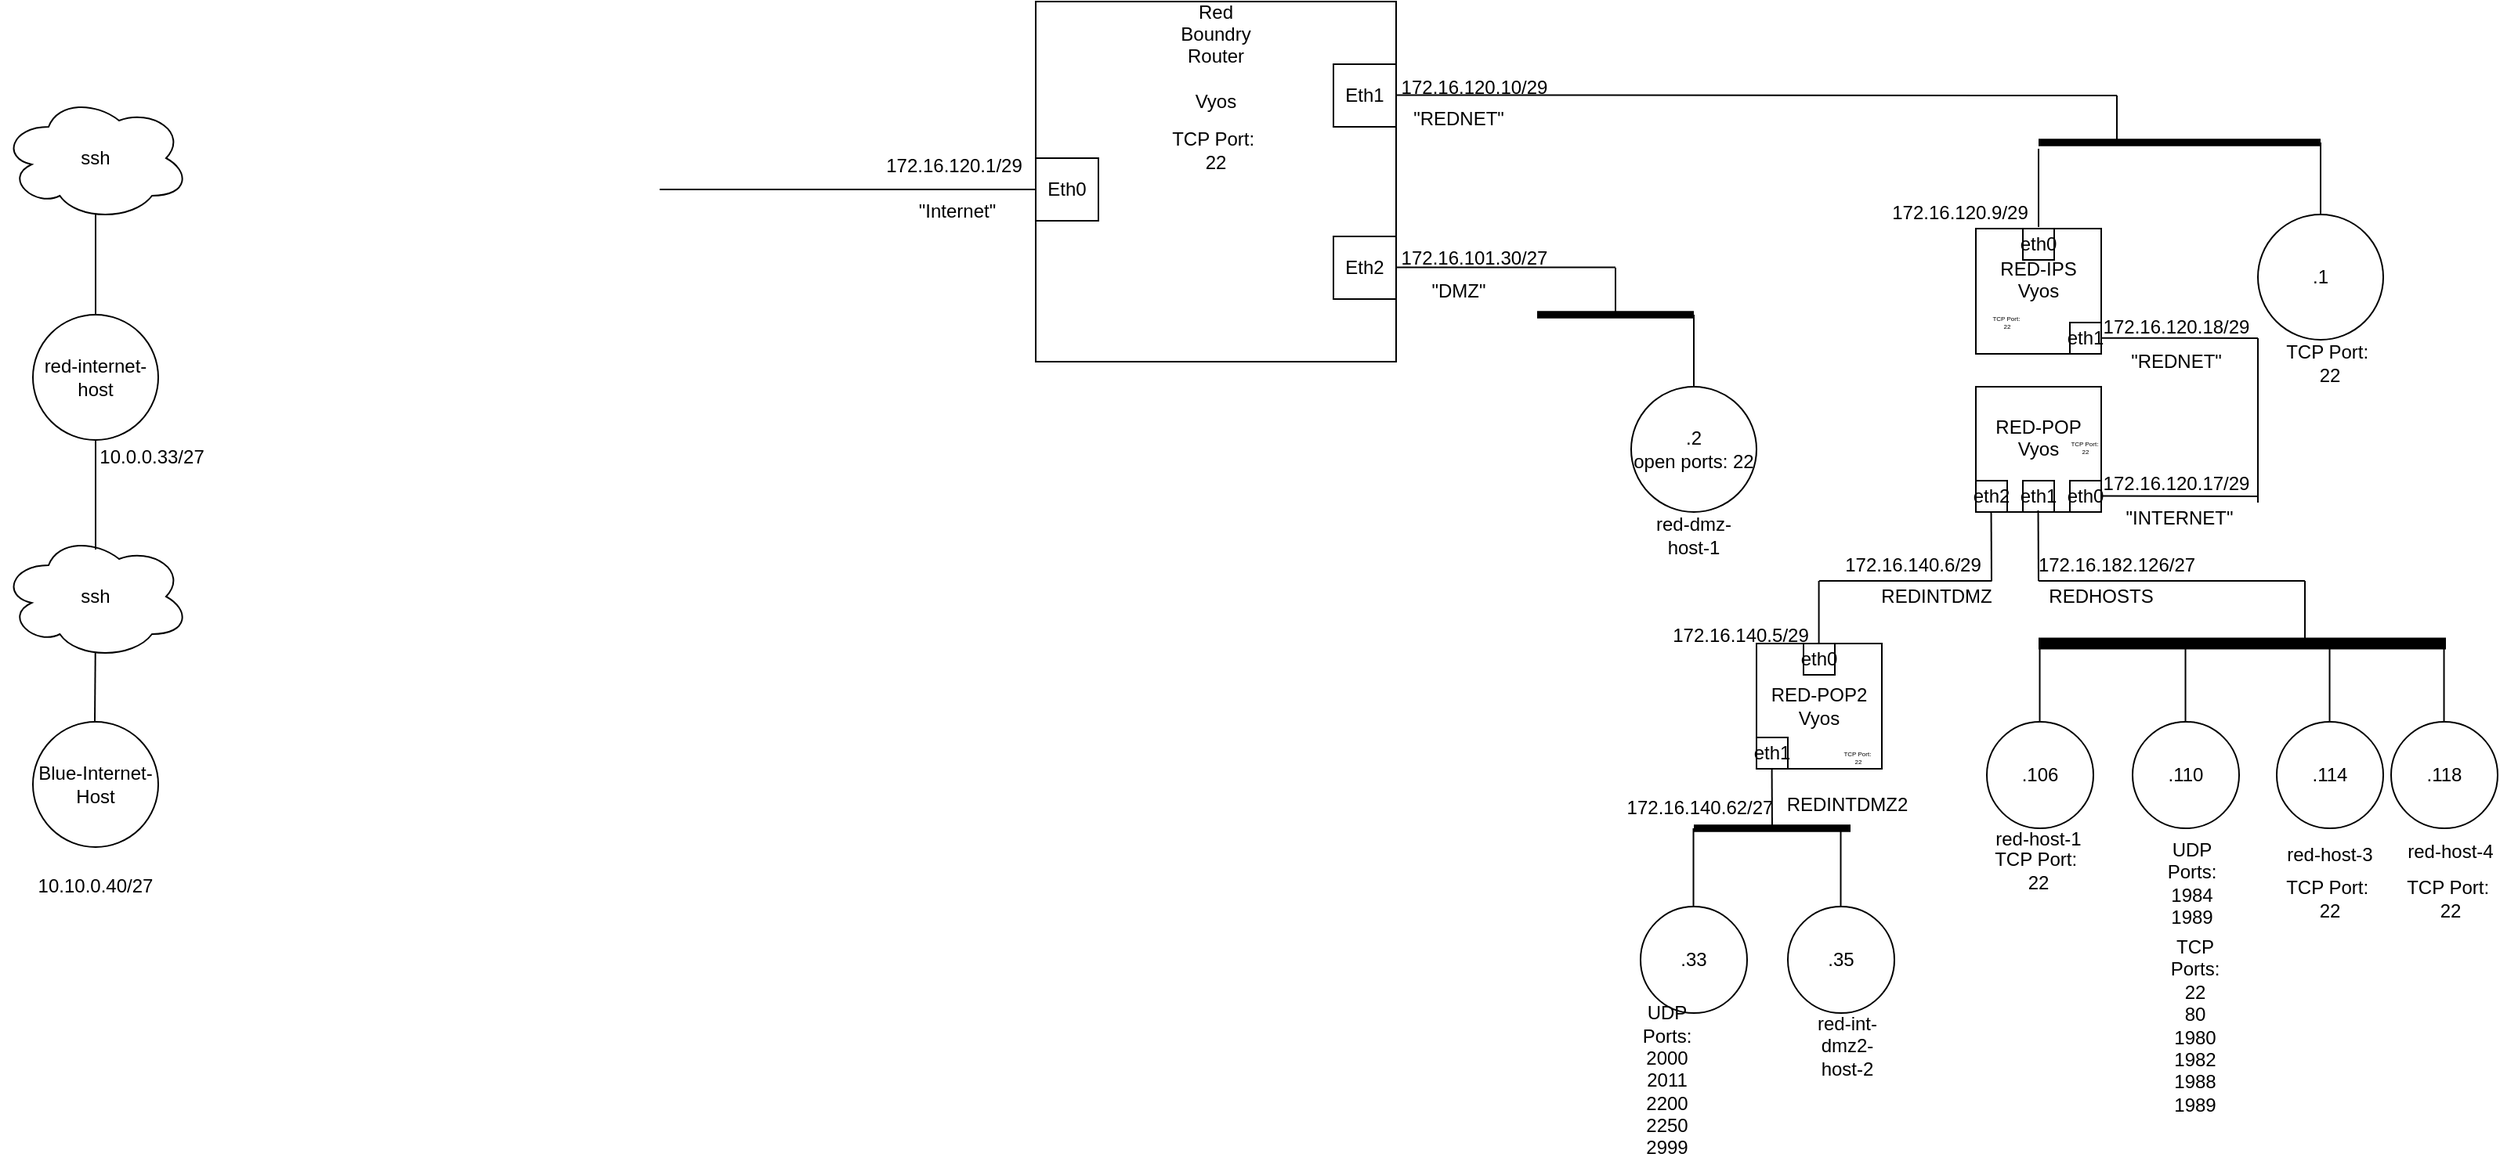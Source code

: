 <mxfile version="27.0.2">
  <diagram name="Page-1" id="n3rQ4XZsZPr-WHWTvmwM">
    <mxGraphModel dx="983" dy="609" grid="1" gridSize="10" guides="1" tooltips="1" connect="1" arrows="1" fold="1" page="1" pageScale="1" pageWidth="850" pageHeight="1100" math="0" shadow="0">
      <root>
        <mxCell id="0" />
        <mxCell id="1" parent="0" />
        <mxCell id="L5nCu_Zbsk3tijszvhnK-1" value="Blue-Internet-Host" style="ellipse;whiteSpace=wrap;html=1;aspect=fixed;" parent="1" vertex="1">
          <mxGeometry x="60" y="970" width="80" height="80" as="geometry" />
        </mxCell>
        <mxCell id="L5nCu_Zbsk3tijszvhnK-2" value="10.10.0.40/27" style="text;html=1;align=center;verticalAlign=middle;whiteSpace=wrap;rounded=0;" parent="1" vertex="1">
          <mxGeometry x="70" y="1060" width="60" height="30" as="geometry" />
        </mxCell>
        <mxCell id="L5nCu_Zbsk3tijszvhnK-3" value="" style="endArrow=none;html=1;rounded=0;" parent="1" edge="1">
          <mxGeometry width="50" height="50" relative="1" as="geometry">
            <mxPoint x="99.5" y="970" as="sourcePoint" />
            <mxPoint x="100" y="910" as="targetPoint" />
          </mxGeometry>
        </mxCell>
        <mxCell id="L5nCu_Zbsk3tijszvhnK-4" value="ssh" style="ellipse;shape=cloud;whiteSpace=wrap;html=1;" parent="1" vertex="1">
          <mxGeometry x="40" y="850" width="120" height="80" as="geometry" />
        </mxCell>
        <mxCell id="L5nCu_Zbsk3tijszvhnK-5" value="red-internet-host" style="ellipse;whiteSpace=wrap;html=1;aspect=fixed;" parent="1" vertex="1">
          <mxGeometry x="60" y="710" width="80" height="80" as="geometry" />
        </mxCell>
        <mxCell id="L5nCu_Zbsk3tijszvhnK-6" value="" style="endArrow=none;html=1;rounded=0;entryX=0.5;entryY=1;entryDx=0;entryDy=0;" parent="1" target="L5nCu_Zbsk3tijszvhnK-5" edge="1">
          <mxGeometry width="50" height="50" relative="1" as="geometry">
            <mxPoint x="100" y="860" as="sourcePoint" />
            <mxPoint x="150" y="820" as="targetPoint" />
          </mxGeometry>
        </mxCell>
        <mxCell id="L5nCu_Zbsk3tijszvhnK-7" value="10.0.0.33/27" style="text;html=1;align=center;verticalAlign=middle;whiteSpace=wrap;rounded=0;" parent="1" vertex="1">
          <mxGeometry x="106" y="786" width="60" height="30" as="geometry" />
        </mxCell>
        <mxCell id="L5nCu_Zbsk3tijszvhnK-8" value="" style="endArrow=none;html=1;rounded=0;" parent="1" edge="1">
          <mxGeometry width="50" height="50" relative="1" as="geometry">
            <mxPoint x="100" y="710" as="sourcePoint" />
            <mxPoint x="100" y="640" as="targetPoint" />
          </mxGeometry>
        </mxCell>
        <mxCell id="L5nCu_Zbsk3tijszvhnK-9" value="ssh" style="ellipse;shape=cloud;whiteSpace=wrap;html=1;" parent="1" vertex="1">
          <mxGeometry x="40" y="570" width="120" height="80" as="geometry" />
        </mxCell>
        <mxCell id="L5nCu_Zbsk3tijszvhnK-10" value="" style="endArrow=none;html=1;rounded=0;exitX=0.975;exitY=0.613;exitDx=0;exitDy=0;exitPerimeter=0;" parent="1" edge="1">
          <mxGeometry width="50" height="50" relative="1" as="geometry">
            <mxPoint x="460" y="630" as="sourcePoint" />
            <mxPoint x="700" y="630" as="targetPoint" />
          </mxGeometry>
        </mxCell>
        <mxCell id="L5nCu_Zbsk3tijszvhnK-11" value="" style="whiteSpace=wrap;html=1;aspect=fixed;" parent="1" vertex="1">
          <mxGeometry x="700" y="510" width="230" height="230" as="geometry" />
        </mxCell>
        <mxCell id="L5nCu_Zbsk3tijszvhnK-12" value="Red Boundry Route&lt;span style=&quot;background-color: transparent; color: light-dark(rgb(0, 0, 0), rgb(255, 255, 255));&quot;&gt;r&lt;/span&gt;&lt;div&gt;&lt;span style=&quot;background-color: transparent; color: light-dark(rgb(0, 0, 0), rgb(255, 255, 255));&quot;&gt;&lt;br&gt;&lt;/span&gt;&lt;/div&gt;&lt;div&gt;&lt;span style=&quot;background-color: transparent; color: light-dark(rgb(0, 0, 0), rgb(255, 255, 255));&quot;&gt;Vyos&lt;/span&gt;&lt;/div&gt;" style="text;html=1;align=center;verticalAlign=middle;whiteSpace=wrap;rounded=0;" parent="1" vertex="1">
          <mxGeometry x="785" y="530" width="60" height="30" as="geometry" />
        </mxCell>
        <mxCell id="L5nCu_Zbsk3tijszvhnK-13" value="172.16.120.1/29" style="text;html=1;align=center;verticalAlign=middle;whiteSpace=wrap;rounded=0;" parent="1" vertex="1">
          <mxGeometry x="618" y="600" width="60" height="30" as="geometry" />
        </mxCell>
        <mxCell id="L5nCu_Zbsk3tijszvhnK-14" value="Eth0" style="whiteSpace=wrap;html=1;aspect=fixed;" parent="1" vertex="1">
          <mxGeometry x="700" y="610" width="40" height="40" as="geometry" />
        </mxCell>
        <mxCell id="L5nCu_Zbsk3tijszvhnK-15" value="Eth2" style="whiteSpace=wrap;html=1;aspect=fixed;" parent="1" vertex="1">
          <mxGeometry x="890" y="660" width="40" height="40" as="geometry" />
        </mxCell>
        <mxCell id="L5nCu_Zbsk3tijszvhnK-16" value="Eth1" style="whiteSpace=wrap;html=1;aspect=fixed;" parent="1" vertex="1">
          <mxGeometry x="890" y="550" width="40" height="40" as="geometry" />
        </mxCell>
        <mxCell id="L5nCu_Zbsk3tijszvhnK-17" value="&quot;Internet&quot;" style="text;html=1;align=center;verticalAlign=middle;whiteSpace=wrap;rounded=0;" parent="1" vertex="1">
          <mxGeometry x="620" y="629" width="60" height="30" as="geometry" />
        </mxCell>
        <mxCell id="L5nCu_Zbsk3tijszvhnK-18" value="" style="endArrow=none;html=1;rounded=0;" parent="1" edge="1">
          <mxGeometry width="50" height="50" relative="1" as="geometry">
            <mxPoint x="930" y="569.71" as="sourcePoint" />
            <mxPoint x="1390" y="570" as="targetPoint" />
          </mxGeometry>
        </mxCell>
        <mxCell id="L5nCu_Zbsk3tijszvhnK-19" value="" style="endArrow=none;html=1;rounded=0;" parent="1" edge="1">
          <mxGeometry width="50" height="50" relative="1" as="geometry">
            <mxPoint x="930" y="679.71" as="sourcePoint" />
            <mxPoint x="1070" y="679.71" as="targetPoint" />
          </mxGeometry>
        </mxCell>
        <mxCell id="L5nCu_Zbsk3tijszvhnK-20" value="172.16.120.10/29" style="text;html=1;align=center;verticalAlign=middle;whiteSpace=wrap;rounded=0;" parent="1" vertex="1">
          <mxGeometry x="950" y="550" width="60" height="30" as="geometry" />
        </mxCell>
        <mxCell id="L5nCu_Zbsk3tijszvhnK-21" value="172.16.101.30/27" style="text;html=1;align=center;verticalAlign=middle;whiteSpace=wrap;rounded=0;" parent="1" vertex="1">
          <mxGeometry x="950" y="659" width="60" height="30" as="geometry" />
        </mxCell>
        <mxCell id="L5nCu_Zbsk3tijszvhnK-22" value="&quot;REDNET&quot;" style="text;html=1;align=center;verticalAlign=middle;whiteSpace=wrap;rounded=0;" parent="1" vertex="1">
          <mxGeometry x="940" y="570" width="60" height="30" as="geometry" />
        </mxCell>
        <mxCell id="L5nCu_Zbsk3tijszvhnK-23" value="&quot;DMZ&quot;" style="text;html=1;align=center;verticalAlign=middle;whiteSpace=wrap;rounded=0;" parent="1" vertex="1">
          <mxGeometry x="940" y="680" width="60" height="30" as="geometry" />
        </mxCell>
        <mxCell id="L5nCu_Zbsk3tijszvhnK-24" value="" style="endArrow=none;html=1;rounded=0;" parent="1" edge="1">
          <mxGeometry width="50" height="50" relative="1" as="geometry">
            <mxPoint x="1070" y="710" as="sourcePoint" />
            <mxPoint x="1070" y="680" as="targetPoint" />
          </mxGeometry>
        </mxCell>
        <mxCell id="L5nCu_Zbsk3tijszvhnK-25" value="" style="shape=link;html=1;rounded=0;strokeWidth=4;width=-3.714;" parent="1" edge="1">
          <mxGeometry width="100" relative="1" as="geometry">
            <mxPoint x="1020" y="710" as="sourcePoint" />
            <mxPoint x="1120" y="710" as="targetPoint" />
          </mxGeometry>
        </mxCell>
        <mxCell id="L5nCu_Zbsk3tijszvhnK-26" value="" style="endArrow=none;html=1;rounded=0;" parent="1" edge="1">
          <mxGeometry width="50" height="50" relative="1" as="geometry">
            <mxPoint x="1120" y="760" as="sourcePoint" />
            <mxPoint x="1120" y="710" as="targetPoint" />
          </mxGeometry>
        </mxCell>
        <mxCell id="L5nCu_Zbsk3tijszvhnK-27" value=".2&lt;div&gt;open ports: 22&lt;/div&gt;" style="ellipse;whiteSpace=wrap;html=1;aspect=fixed;" parent="1" vertex="1">
          <mxGeometry x="1080" y="756" width="80" height="80" as="geometry" />
        </mxCell>
        <mxCell id="L5nCu_Zbsk3tijszvhnK-28" value="red-dmz-host-1" style="text;html=1;align=center;verticalAlign=middle;whiteSpace=wrap;rounded=0;" parent="1" vertex="1">
          <mxGeometry x="1090" y="836" width="60" height="30" as="geometry" />
        </mxCell>
        <mxCell id="L5nCu_Zbsk3tijszvhnK-29" value="" style="endArrow=none;html=1;rounded=0;" parent="1" edge="1">
          <mxGeometry width="50" height="50" relative="1" as="geometry">
            <mxPoint x="1390" y="600" as="sourcePoint" />
            <mxPoint x="1390" y="570" as="targetPoint" />
          </mxGeometry>
        </mxCell>
        <mxCell id="L5nCu_Zbsk3tijszvhnK-30" value="" style="shape=link;html=1;rounded=0;strokeWidth=4;width=-3.714;" parent="1" edge="1">
          <mxGeometry width="100" relative="1" as="geometry">
            <mxPoint x="1340" y="600" as="sourcePoint" />
            <mxPoint x="1520" y="600" as="targetPoint" />
          </mxGeometry>
        </mxCell>
        <mxCell id="L5nCu_Zbsk3tijszvhnK-31" value="" style="endArrow=none;html=1;rounded=0;" parent="1" edge="1">
          <mxGeometry width="50" height="50" relative="1" as="geometry">
            <mxPoint x="1340" y="654" as="sourcePoint" />
            <mxPoint x="1340" y="604" as="targetPoint" />
          </mxGeometry>
        </mxCell>
        <mxCell id="L5nCu_Zbsk3tijszvhnK-32" value="RED-IPS&lt;div&gt;Vyos&lt;br&gt;&lt;div&gt;&lt;br&gt;&lt;/div&gt;&lt;/div&gt;" style="whiteSpace=wrap;html=1;aspect=fixed;" parent="1" vertex="1">
          <mxGeometry x="1300" y="655" width="80" height="80" as="geometry" />
        </mxCell>
        <mxCell id="L5nCu_Zbsk3tijszvhnK-33" value="eth0" style="whiteSpace=wrap;html=1;aspect=fixed;" parent="1" vertex="1">
          <mxGeometry x="1330" y="655" width="20" height="20" as="geometry" />
        </mxCell>
        <mxCell id="L5nCu_Zbsk3tijszvhnK-34" value="eth1" style="whiteSpace=wrap;html=1;aspect=fixed;" parent="1" vertex="1">
          <mxGeometry x="1360" y="715" width="20" height="20" as="geometry" />
        </mxCell>
        <mxCell id="L5nCu_Zbsk3tijszvhnK-35" value="" style="endArrow=none;html=1;rounded=0;" parent="1" edge="1">
          <mxGeometry width="50" height="50" relative="1" as="geometry">
            <mxPoint x="1380" y="724.83" as="sourcePoint" />
            <mxPoint x="1480" y="725" as="targetPoint" />
          </mxGeometry>
        </mxCell>
        <mxCell id="L5nCu_Zbsk3tijszvhnK-36" value="172.16.120.18/29" style="text;html=1;align=center;verticalAlign=middle;whiteSpace=wrap;rounded=0;" parent="1" vertex="1">
          <mxGeometry x="1420" y="710" width="16" height="15" as="geometry" />
        </mxCell>
        <mxCell id="L5nCu_Zbsk3tijszvhnK-37" value="172.16.120.9/29" style="text;html=1;align=center;verticalAlign=middle;whiteSpace=wrap;rounded=0;" parent="1" vertex="1">
          <mxGeometry x="1260" y="630" width="60" height="30" as="geometry" />
        </mxCell>
        <mxCell id="L5nCu_Zbsk3tijszvhnK-38" value="RED-POP&lt;div&gt;Vyos&lt;br&gt;&lt;div&gt;&lt;br&gt;&lt;/div&gt;&lt;/div&gt;" style="whiteSpace=wrap;html=1;aspect=fixed;" parent="1" vertex="1">
          <mxGeometry x="1300" y="756" width="80" height="80" as="geometry" />
        </mxCell>
        <mxCell id="L5nCu_Zbsk3tijszvhnK-39" value="eth0" style="whiteSpace=wrap;html=1;aspect=fixed;" parent="1" vertex="1">
          <mxGeometry x="1360" y="816" width="20" height="20" as="geometry" />
        </mxCell>
        <mxCell id="L5nCu_Zbsk3tijszvhnK-40" value="" style="endArrow=none;html=1;rounded=0;" parent="1" edge="1">
          <mxGeometry width="50" height="50" relative="1" as="geometry">
            <mxPoint x="1480" y="830" as="sourcePoint" />
            <mxPoint x="1480" y="725" as="targetPoint" />
          </mxGeometry>
        </mxCell>
        <mxCell id="L5nCu_Zbsk3tijszvhnK-41" value="" style="endArrow=none;html=1;rounded=0;" parent="1" edge="1">
          <mxGeometry width="50" height="50" relative="1" as="geometry">
            <mxPoint x="1380" y="825.8" as="sourcePoint" />
            <mxPoint x="1480" y="826" as="targetPoint" />
          </mxGeometry>
        </mxCell>
        <mxCell id="L5nCu_Zbsk3tijszvhnK-42" value="172.16.120.17/29" style="text;html=1;align=center;verticalAlign=middle;whiteSpace=wrap;rounded=0;" parent="1" vertex="1">
          <mxGeometry x="1420" y="810" width="16" height="15" as="geometry" />
        </mxCell>
        <mxCell id="L5nCu_Zbsk3tijszvhnK-43" value="eth1" style="whiteSpace=wrap;html=1;aspect=fixed;" parent="1" vertex="1">
          <mxGeometry x="1330" y="816" width="20" height="20" as="geometry" />
        </mxCell>
        <mxCell id="L5nCu_Zbsk3tijszvhnK-44" value="eth2" style="whiteSpace=wrap;html=1;aspect=fixed;" parent="1" vertex="1">
          <mxGeometry x="1300" y="816" width="20" height="20" as="geometry" />
        </mxCell>
        <mxCell id="L5nCu_Zbsk3tijszvhnK-45" value="" style="endArrow=none;html=1;rounded=0;" parent="1" edge="1">
          <mxGeometry width="50" height="50" relative="1" as="geometry">
            <mxPoint x="1520" y="650" as="sourcePoint" />
            <mxPoint x="1520" y="600" as="targetPoint" />
          </mxGeometry>
        </mxCell>
        <mxCell id="L5nCu_Zbsk3tijszvhnK-46" value=".1" style="ellipse;whiteSpace=wrap;html=1;aspect=fixed;" parent="1" vertex="1">
          <mxGeometry x="1480" y="646" width="80" height="80" as="geometry" />
        </mxCell>
        <mxCell id="L5nCu_Zbsk3tijszvhnK-47" value="&quot;REDNET&quot;" style="text;html=1;align=center;verticalAlign=middle;whiteSpace=wrap;rounded=0;" parent="1" vertex="1">
          <mxGeometry x="1398" y="725" width="60" height="30" as="geometry" />
        </mxCell>
        <mxCell id="L5nCu_Zbsk3tijszvhnK-48" value="&quot;INTERNET&quot;" style="text;html=1;align=center;verticalAlign=middle;whiteSpace=wrap;rounded=0;" parent="1" vertex="1">
          <mxGeometry x="1400" y="825" width="60" height="30" as="geometry" />
        </mxCell>
        <mxCell id="L5nCu_Zbsk3tijszvhnK-49" value="" style="endArrow=none;html=1;rounded=0;" parent="1" edge="1">
          <mxGeometry width="50" height="50" relative="1" as="geometry">
            <mxPoint x="1340" y="880" as="sourcePoint" />
            <mxPoint x="1339.76" y="835" as="targetPoint" />
          </mxGeometry>
        </mxCell>
        <mxCell id="L5nCu_Zbsk3tijszvhnK-50" value="" style="endArrow=none;html=1;rounded=0;" parent="1" edge="1">
          <mxGeometry width="50" height="50" relative="1" as="geometry">
            <mxPoint x="1310" y="880" as="sourcePoint" />
            <mxPoint x="1309.76" y="836" as="targetPoint" />
          </mxGeometry>
        </mxCell>
        <mxCell id="L5nCu_Zbsk3tijszvhnK-51" value="" style="endArrow=none;html=1;rounded=0;" parent="1" edge="1">
          <mxGeometry width="50" height="50" relative="1" as="geometry">
            <mxPoint x="1510" y="880" as="sourcePoint" />
            <mxPoint x="1340" y="880" as="targetPoint" />
          </mxGeometry>
        </mxCell>
        <mxCell id="L5nCu_Zbsk3tijszvhnK-52" value="" style="endArrow=none;html=1;rounded=0;" parent="1" edge="1">
          <mxGeometry width="50" height="50" relative="1" as="geometry">
            <mxPoint x="1310.24" y="880" as="sourcePoint" />
            <mxPoint x="1200" y="880" as="targetPoint" />
          </mxGeometry>
        </mxCell>
        <mxCell id="hHOc2Fbfp9tJ3TWlhPiR-1" value="172.16.182.126/27" style="text;html=1;align=center;verticalAlign=middle;whiteSpace=wrap;rounded=0;" vertex="1" parent="1">
          <mxGeometry x="1360" y="855" width="60" height="30" as="geometry" />
        </mxCell>
        <mxCell id="hHOc2Fbfp9tJ3TWlhPiR-2" value="172.16.140.6/29" style="text;html=1;align=center;verticalAlign=middle;whiteSpace=wrap;rounded=0;" vertex="1" parent="1">
          <mxGeometry x="1230" y="855" width="60" height="30" as="geometry" />
        </mxCell>
        <mxCell id="hHOc2Fbfp9tJ3TWlhPiR-3" value="REDHOSTS" style="text;html=1;align=center;verticalAlign=middle;whiteSpace=wrap;rounded=0;" vertex="1" parent="1">
          <mxGeometry x="1350" y="875" width="60" height="30" as="geometry" />
        </mxCell>
        <mxCell id="hHOc2Fbfp9tJ3TWlhPiR-4" value="REDINTDMZ" style="text;html=1;align=center;verticalAlign=middle;whiteSpace=wrap;rounded=0;" vertex="1" parent="1">
          <mxGeometry x="1245" y="875" width="60" height="30" as="geometry" />
        </mxCell>
        <mxCell id="hHOc2Fbfp9tJ3TWlhPiR-5" value="" style="endArrow=none;html=1;rounded=0;" edge="1" parent="1">
          <mxGeometry width="50" height="50" relative="1" as="geometry">
            <mxPoint x="1510" y="920" as="sourcePoint" />
            <mxPoint x="1510" y="880" as="targetPoint" />
          </mxGeometry>
        </mxCell>
        <mxCell id="hHOc2Fbfp9tJ3TWlhPiR-6" value="" style="shape=link;html=1;rounded=0;width=-6.4;strokeWidth=4;" edge="1" parent="1">
          <mxGeometry width="100" relative="1" as="geometry">
            <mxPoint x="1340" y="920" as="sourcePoint" />
            <mxPoint x="1600" y="920" as="targetPoint" />
          </mxGeometry>
        </mxCell>
        <mxCell id="hHOc2Fbfp9tJ3TWlhPiR-7" value="" style="endArrow=none;html=1;rounded=0;" edge="1" parent="1">
          <mxGeometry width="50" height="50" relative="1" as="geometry">
            <mxPoint x="1340.76" y="970" as="sourcePoint" />
            <mxPoint x="1340.76" y="920" as="targetPoint" />
          </mxGeometry>
        </mxCell>
        <mxCell id="hHOc2Fbfp9tJ3TWlhPiR-8" value=".106" style="ellipse;whiteSpace=wrap;html=1;aspect=fixed;" vertex="1" parent="1">
          <mxGeometry x="1307" y="970" width="68" height="68" as="geometry" />
        </mxCell>
        <mxCell id="hHOc2Fbfp9tJ3TWlhPiR-9" value="" style="endArrow=none;html=1;rounded=0;" edge="1" parent="1">
          <mxGeometry width="50" height="50" relative="1" as="geometry">
            <mxPoint x="1433.76" y="970" as="sourcePoint" />
            <mxPoint x="1433.76" y="920" as="targetPoint" />
          </mxGeometry>
        </mxCell>
        <mxCell id="hHOc2Fbfp9tJ3TWlhPiR-10" value=".110" style="ellipse;whiteSpace=wrap;html=1;aspect=fixed;" vertex="1" parent="1">
          <mxGeometry x="1400" y="970" width="68" height="68" as="geometry" />
        </mxCell>
        <mxCell id="hHOc2Fbfp9tJ3TWlhPiR-11" value="" style="endArrow=none;html=1;rounded=0;" edge="1" parent="1">
          <mxGeometry width="50" height="50" relative="1" as="geometry">
            <mxPoint x="1525.76" y="970" as="sourcePoint" />
            <mxPoint x="1525.76" y="920" as="targetPoint" />
          </mxGeometry>
        </mxCell>
        <mxCell id="hHOc2Fbfp9tJ3TWlhPiR-12" value=".114" style="ellipse;whiteSpace=wrap;html=1;aspect=fixed;" vertex="1" parent="1">
          <mxGeometry x="1492" y="970" width="68" height="68" as="geometry" />
        </mxCell>
        <mxCell id="hHOc2Fbfp9tJ3TWlhPiR-13" value="" style="endArrow=none;html=1;rounded=0;" edge="1" parent="1">
          <mxGeometry width="50" height="50" relative="1" as="geometry">
            <mxPoint x="1598.76" y="970" as="sourcePoint" />
            <mxPoint x="1598.76" y="920" as="targetPoint" />
          </mxGeometry>
        </mxCell>
        <mxCell id="hHOc2Fbfp9tJ3TWlhPiR-14" value=".118" style="ellipse;whiteSpace=wrap;html=1;aspect=fixed;" vertex="1" parent="1">
          <mxGeometry x="1565" y="970" width="68" height="68" as="geometry" />
        </mxCell>
        <mxCell id="hHOc2Fbfp9tJ3TWlhPiR-15" value="red-host-1" style="text;html=1;align=center;verticalAlign=middle;whiteSpace=wrap;rounded=0;" vertex="1" parent="1">
          <mxGeometry x="1310" y="1030" width="60" height="30" as="geometry" />
        </mxCell>
        <mxCell id="hHOc2Fbfp9tJ3TWlhPiR-16" value="RED-POP2&lt;div&gt;Vyos&lt;/div&gt;" style="whiteSpace=wrap;html=1;aspect=fixed;" vertex="1" parent="1">
          <mxGeometry x="1160" y="920" width="80" height="80" as="geometry" />
        </mxCell>
        <mxCell id="hHOc2Fbfp9tJ3TWlhPiR-17" value="" style="endArrow=none;html=1;rounded=0;" edge="1" parent="1">
          <mxGeometry width="50" height="50" relative="1" as="geometry">
            <mxPoint x="1199.8" y="920" as="sourcePoint" />
            <mxPoint x="1199.8" y="880" as="targetPoint" />
          </mxGeometry>
        </mxCell>
        <mxCell id="hHOc2Fbfp9tJ3TWlhPiR-18" value="eth0" style="whiteSpace=wrap;html=1;aspect=fixed;" vertex="1" parent="1">
          <mxGeometry x="1190" y="920" width="20" height="20" as="geometry" />
        </mxCell>
        <mxCell id="hHOc2Fbfp9tJ3TWlhPiR-19" value="eth1" style="whiteSpace=wrap;html=1;aspect=fixed;" vertex="1" parent="1">
          <mxGeometry x="1160" y="980" width="20" height="20" as="geometry" />
        </mxCell>
        <mxCell id="hHOc2Fbfp9tJ3TWlhPiR-20" value="172.16.140.5/29" style="text;html=1;align=center;verticalAlign=middle;whiteSpace=wrap;rounded=0;" vertex="1" parent="1">
          <mxGeometry x="1120" y="900" width="60" height="30" as="geometry" />
        </mxCell>
        <mxCell id="hHOc2Fbfp9tJ3TWlhPiR-21" value="" style="endArrow=none;html=1;rounded=0;" edge="1" parent="1">
          <mxGeometry width="50" height="50" relative="1" as="geometry">
            <mxPoint x="1170" y="1040" as="sourcePoint" />
            <mxPoint x="1169.8" y="1000" as="targetPoint" />
          </mxGeometry>
        </mxCell>
        <mxCell id="hHOc2Fbfp9tJ3TWlhPiR-22" value="" style="shape=link;html=1;rounded=0;strokeWidth=4;width=-3.714;" edge="1" parent="1">
          <mxGeometry width="100" relative="1" as="geometry">
            <mxPoint x="1120" y="1038" as="sourcePoint" />
            <mxPoint x="1220" y="1038" as="targetPoint" />
          </mxGeometry>
        </mxCell>
        <mxCell id="hHOc2Fbfp9tJ3TWlhPiR-23" value="" style="endArrow=none;html=1;rounded=0;" edge="1" parent="1">
          <mxGeometry width="50" height="50" relative="1" as="geometry">
            <mxPoint x="1119.76" y="1088" as="sourcePoint" />
            <mxPoint x="1119.76" y="1038" as="targetPoint" />
          </mxGeometry>
        </mxCell>
        <mxCell id="hHOc2Fbfp9tJ3TWlhPiR-24" value=".33" style="ellipse;whiteSpace=wrap;html=1;aspect=fixed;" vertex="1" parent="1">
          <mxGeometry x="1086" y="1088" width="68" height="68" as="geometry" />
        </mxCell>
        <mxCell id="hHOc2Fbfp9tJ3TWlhPiR-25" value="" style="endArrow=none;html=1;rounded=0;" edge="1" parent="1">
          <mxGeometry width="50" height="50" relative="1" as="geometry">
            <mxPoint x="1213.76" y="1088" as="sourcePoint" />
            <mxPoint x="1213.76" y="1038" as="targetPoint" />
          </mxGeometry>
        </mxCell>
        <mxCell id="hHOc2Fbfp9tJ3TWlhPiR-26" value=".35" style="ellipse;whiteSpace=wrap;html=1;aspect=fixed;" vertex="1" parent="1">
          <mxGeometry x="1180" y="1088" width="68" height="68" as="geometry" />
        </mxCell>
        <mxCell id="hHOc2Fbfp9tJ3TWlhPiR-27" value="red-int-dmz2-host-2" style="text;html=1;align=center;verticalAlign=middle;whiteSpace=wrap;rounded=0;" vertex="1" parent="1">
          <mxGeometry x="1188" y="1162" width="60" height="30" as="geometry" />
        </mxCell>
        <mxCell id="hHOc2Fbfp9tJ3TWlhPiR-28" value="172.16.140.62/27" style="text;html=1;align=center;verticalAlign=middle;whiteSpace=wrap;rounded=0;" vertex="1" parent="1">
          <mxGeometry x="1094" y="1010" width="60" height="30" as="geometry" />
        </mxCell>
        <mxCell id="hHOc2Fbfp9tJ3TWlhPiR-29" value="REDINTDMZ2" style="text;html=1;align=center;verticalAlign=middle;whiteSpace=wrap;rounded=0;" vertex="1" parent="1">
          <mxGeometry x="1188" y="1008" width="60" height="30" as="geometry" />
        </mxCell>
        <mxCell id="hHOc2Fbfp9tJ3TWlhPiR-30" value="red-host-3" style="text;html=1;align=center;verticalAlign=middle;whiteSpace=wrap;rounded=0;" vertex="1" parent="1">
          <mxGeometry x="1496" y="1040" width="60" height="30" as="geometry" />
        </mxCell>
        <mxCell id="hHOc2Fbfp9tJ3TWlhPiR-31" value="red-host-4" style="text;html=1;align=center;verticalAlign=middle;whiteSpace=wrap;rounded=0;" vertex="1" parent="1">
          <mxGeometry x="1573" y="1038" width="60" height="30" as="geometry" />
        </mxCell>
        <mxCell id="hHOc2Fbfp9tJ3TWlhPiR-32" value="UDP Ports:&lt;br&gt;2000&lt;div&gt;2011&lt;/div&gt;&lt;div&gt;2200&lt;/div&gt;&lt;div&gt;2250&lt;/div&gt;&lt;div&gt;2999&lt;/div&gt;" style="text;html=1;align=center;verticalAlign=middle;whiteSpace=wrap;rounded=0;" vertex="1" parent="1">
          <mxGeometry x="1073" y="1184" width="60" height="30" as="geometry" />
        </mxCell>
        <mxCell id="hHOc2Fbfp9tJ3TWlhPiR-33" value="TCP Port:&amp;nbsp;&lt;div&gt;22&lt;/div&gt;" style="text;html=1;align=center;verticalAlign=middle;whiteSpace=wrap;rounded=0;" vertex="1" parent="1">
          <mxGeometry x="1310" y="1050" width="60" height="30" as="geometry" />
        </mxCell>
        <mxCell id="hHOc2Fbfp9tJ3TWlhPiR-34" value="TCP Port:&amp;nbsp;&lt;div&gt;22&lt;/div&gt;" style="text;html=1;align=center;verticalAlign=middle;whiteSpace=wrap;rounded=0;" vertex="1" parent="1">
          <mxGeometry x="1496" y="1068" width="60" height="30" as="geometry" />
        </mxCell>
        <mxCell id="hHOc2Fbfp9tJ3TWlhPiR-35" value="TCP Port:&amp;nbsp;&lt;div&gt;22&lt;/div&gt;" style="text;html=1;align=center;verticalAlign=middle;whiteSpace=wrap;rounded=0;" vertex="1" parent="1">
          <mxGeometry x="1573" y="1068" width="60" height="30" as="geometry" />
        </mxCell>
        <mxCell id="hHOc2Fbfp9tJ3TWlhPiR-36" value="TCP Port:&amp;nbsp;&lt;div&gt;22&lt;/div&gt;" style="text;html=1;align=center;verticalAlign=middle;whiteSpace=wrap;rounded=0;" vertex="1" parent="1">
          <mxGeometry x="1496" y="726" width="60" height="30" as="geometry" />
        </mxCell>
        <mxCell id="hHOc2Fbfp9tJ3TWlhPiR-37" value="TCP Port:&amp;nbsp;&lt;div&gt;22&lt;/div&gt;" style="text;html=1;align=center;verticalAlign=middle;whiteSpace=wrap;rounded=0;" vertex="1" parent="1">
          <mxGeometry x="785" y="590" width="60" height="30" as="geometry" />
        </mxCell>
        <mxCell id="hHOc2Fbfp9tJ3TWlhPiR-38" value="TCP Port:&amp;nbsp;&lt;div&gt;22&lt;/div&gt;" style="text;html=1;align=center;verticalAlign=middle;whiteSpace=wrap;rounded=0;strokeWidth=0;fontSize=4;" vertex="1" parent="1">
          <mxGeometry x="1350" y="780" width="40" height="30" as="geometry" />
        </mxCell>
        <mxCell id="hHOc2Fbfp9tJ3TWlhPiR-39" value="TCP Port:&amp;nbsp;&lt;div&gt;22&lt;/div&gt;" style="text;html=1;align=center;verticalAlign=middle;whiteSpace=wrap;rounded=0;strokeWidth=0;fontSize=4;" vertex="1" parent="1">
          <mxGeometry x="1300" y="700" width="40" height="30" as="geometry" />
        </mxCell>
        <mxCell id="hHOc2Fbfp9tJ3TWlhPiR-40" value="TCP Port:&amp;nbsp;&lt;div&gt;22&lt;/div&gt;" style="text;html=1;align=center;verticalAlign=middle;whiteSpace=wrap;rounded=0;strokeWidth=0;fontSize=4;" vertex="1" parent="1">
          <mxGeometry x="1205" y="978" width="40" height="30" as="geometry" />
        </mxCell>
        <mxCell id="hHOc2Fbfp9tJ3TWlhPiR-41" value="UDP Ports:&lt;br&gt;1984&lt;div&gt;1989&lt;/div&gt;" style="text;html=1;align=center;verticalAlign=middle;whiteSpace=wrap;rounded=0;" vertex="1" parent="1">
          <mxGeometry x="1408" y="1058" width="60" height="30" as="geometry" />
        </mxCell>
        <mxCell id="hHOc2Fbfp9tJ3TWlhPiR-42" value="TCP Ports:&lt;div&gt;22&lt;/div&gt;&lt;div&gt;80&lt;/div&gt;&lt;div&gt;1980&lt;/div&gt;&lt;div&gt;1982&lt;/div&gt;&lt;div&gt;1988&lt;/div&gt;&lt;div&gt;1989&lt;/div&gt;" style="text;html=1;align=center;verticalAlign=middle;whiteSpace=wrap;rounded=0;" vertex="1" parent="1">
          <mxGeometry x="1410" y="1150" width="60" height="27" as="geometry" />
        </mxCell>
      </root>
    </mxGraphModel>
  </diagram>
</mxfile>
